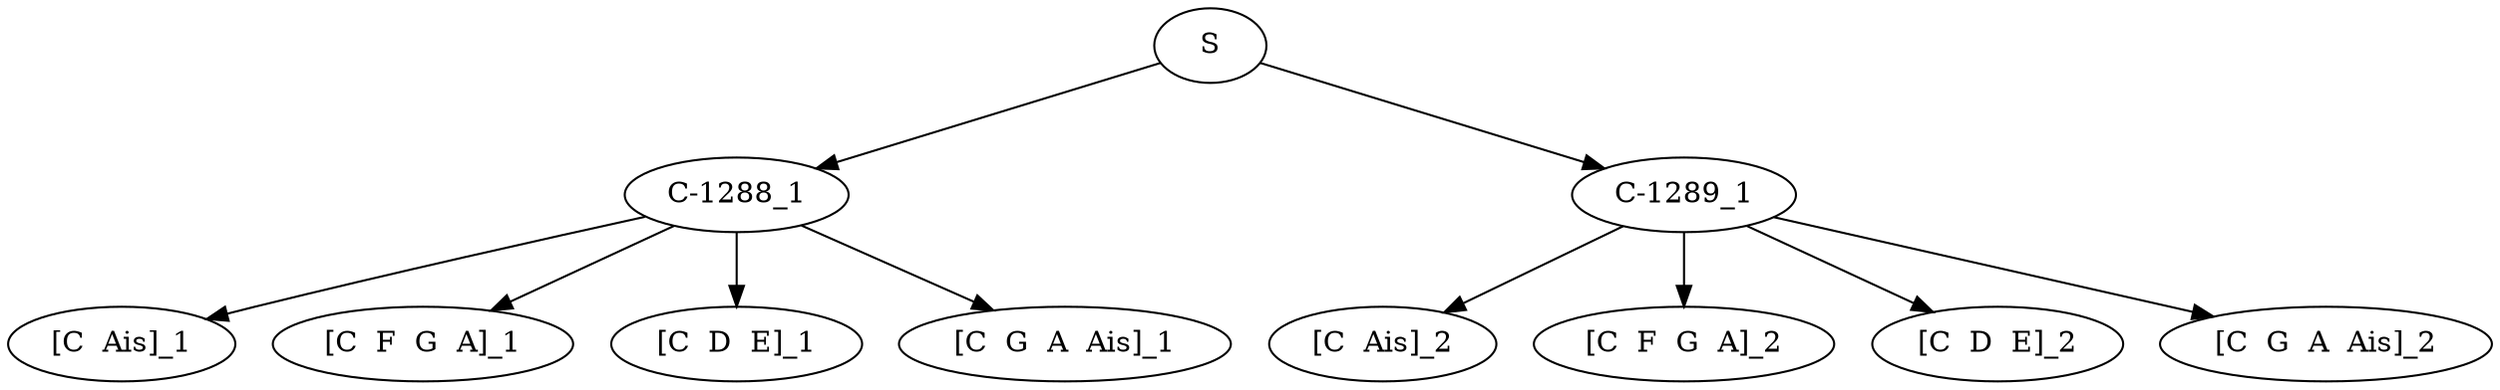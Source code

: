 digraph sample{
"S" -> "C-1288_1";
"C-1288_1" -> "[C  Ais]_1";
"C-1288_1" -> "[C  F  G  A]_1";
"C-1288_1" -> "[C  D  E]_1";
"C-1288_1" -> "[C  G  A  Ais]_1";
"S" -> "C-1289_1";
"C-1289_1" -> "[C  Ais]_2";
"C-1289_1" -> "[C  F  G  A]_2";
"C-1289_1" -> "[C  D  E]_2";
"C-1289_1" -> "[C  G  A  Ais]_2";

{rank = min; "S";}
{rank = same; "C-1288_1"; "C-1289_1";}
{rank = same; "[C  Ais]_1"; "[C  Ais]_2"; "[C  D  E]_1"; "[C  D  E]_2"; "[C  F  G  A]_1"; "[C  F  G  A]_2"; "[C  G  A  Ais]_1"; "[C  G  A  Ais]_2";}
}